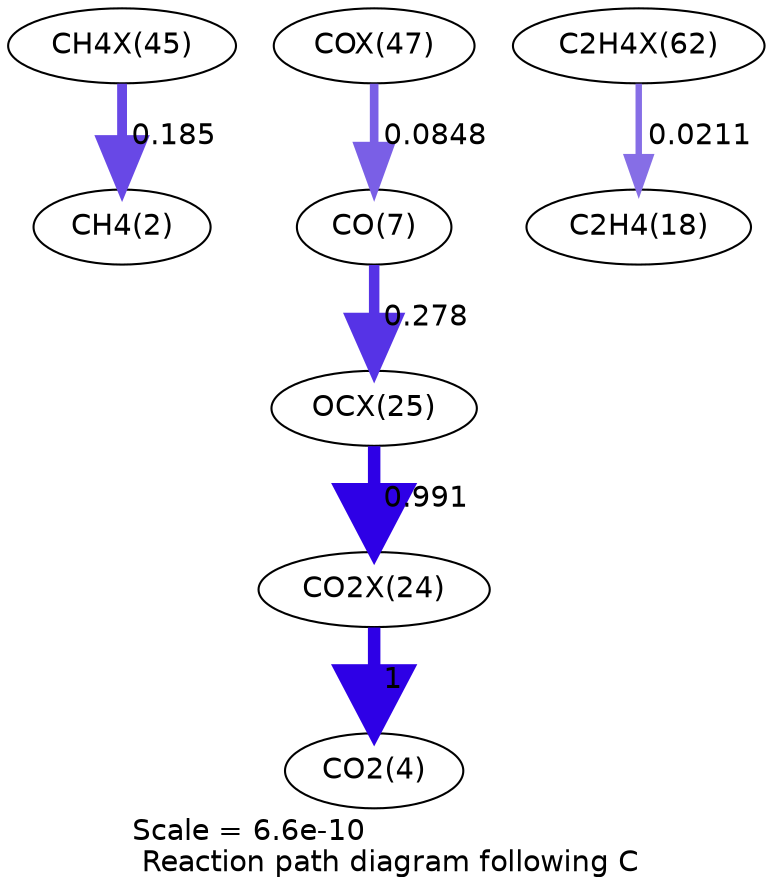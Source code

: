 digraph reaction_paths {
center=1;
s51 -> s4[fontname="Helvetica", penwidth=4.73, arrowsize=2.36, color="0.7, 0.685, 0.9"
, label=" 0.185"];
s9 -> s47[fontname="Helvetica", penwidth=5.03, arrowsize=2.52, color="0.7, 0.778, 0.9"
, label=" 0.278"];
s53 -> s9[fontname="Helvetica", penwidth=4.14, arrowsize=2.07, color="0.7, 0.585, 0.9"
, label=" 0.0848"];
s47 -> s46[fontname="Helvetica", penwidth=5.99, arrowsize=3, color="0.7, 1.49, 0.9"
, label=" 0.991"];
s46 -> s6[fontname="Helvetica", penwidth=6, arrowsize=3, color="0.7, 1.5, 0.9"
, label=" 1"];
s60 -> s20[fontname="Helvetica", penwidth=3.09, arrowsize=1.54, color="0.7, 0.521, 0.9"
, label=" 0.0211"];
s4 [ fontname="Helvetica", label="CH4(2)"];
s6 [ fontname="Helvetica", label="CO2(4)"];
s9 [ fontname="Helvetica", label="CO(7)"];
s20 [ fontname="Helvetica", label="C2H4(18)"];
s46 [ fontname="Helvetica", label="CO2X(24)"];
s47 [ fontname="Helvetica", label="OCX(25)"];
s51 [ fontname="Helvetica", label="CH4X(45)"];
s53 [ fontname="Helvetica", label="COX(47)"];
s60 [ fontname="Helvetica", label="C2H4X(62)"];
 label = "Scale = 6.6e-10\l Reaction path diagram following C";
 fontname = "Helvetica";
}
